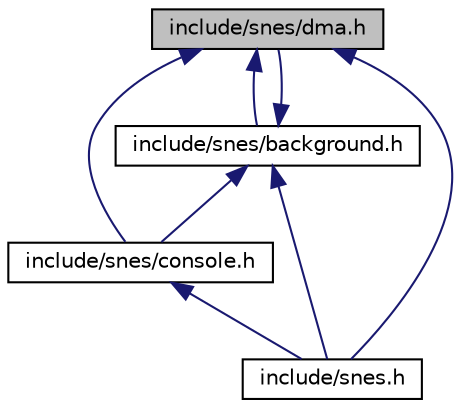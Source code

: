 digraph "include/snes/dma.h"
{
 // LATEX_PDF_SIZE
  edge [fontname="Helvetica",fontsize="10",labelfontname="Helvetica",labelfontsize="10"];
  node [fontname="Helvetica",fontsize="10",shape=record];
  Node1 [label="include/snes/dma.h",height=0.2,width=0.4,color="black", fillcolor="grey75", style="filled", fontcolor="black",tooltip="Wrapper functions for direct memory access hardware."];
  Node1 -> Node2 [dir="back",color="midnightblue",fontsize="10",style="solid",fontname="Helvetica"];
  Node2 [label="include/snes/background.h",height=0.2,width=0.4,color="black", fillcolor="white", style="filled",URL="$background_8h.html",tooltip="snes background defines and functionality."];
  Node2 -> Node3 [dir="back",color="midnightblue",fontsize="10",style="solid",fontname="Helvetica"];
  Node3 [label="include/snes/console.h",height=0.2,width=0.4,color="black", fillcolor="white", style="filled",URL="$console_8h.html",tooltip="snes generic console support."];
  Node3 -> Node4 [dir="back",color="midnightblue",fontsize="10",style="solid",fontname="Helvetica"];
  Node4 [label="include/snes.h",height=0.2,width=0.4,color="black", fillcolor="white", style="filled",URL="$snes_8h.html",tooltip="the master include file for snes applications."];
  Node2 -> Node1 [dir="back",color="midnightblue",fontsize="10",style="solid",fontname="Helvetica"];
  Node2 -> Node4 [dir="back",color="midnightblue",fontsize="10",style="solid",fontname="Helvetica"];
  Node1 -> Node3 [dir="back",color="midnightblue",fontsize="10",style="solid",fontname="Helvetica"];
  Node1 -> Node4 [dir="back",color="midnightblue",fontsize="10",style="solid",fontname="Helvetica"];
}
